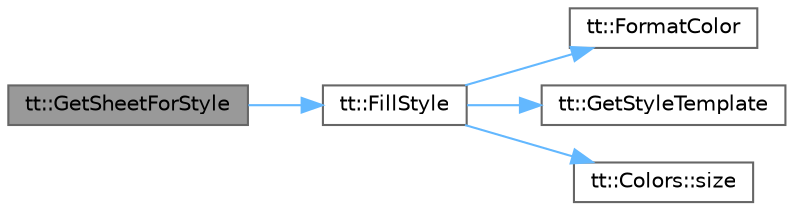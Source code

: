 digraph "tt::GetSheetForStyle"
{
 // LATEX_PDF_SIZE
  bgcolor="transparent";
  edge [fontname=Helvetica,fontsize=10,labelfontname=Helvetica,labelfontsize=10];
  node [fontname=Helvetica,fontsize=10,shape=box,height=0.2,width=0.4];
  rankdir="LR";
  Node1 [id="Node000001",label="tt::GetSheetForStyle",height=0.2,width=0.4,color="gray40", fillcolor="grey60", style="filled", fontcolor="black",tooltip=" "];
  Node1 -> Node2 [id="edge1_Node000001_Node000002",color="steelblue1",style="solid",tooltip=" "];
  Node2 [id="Node000002",label="tt::FillStyle",height=0.2,width=0.4,color="grey40", fillcolor="white", style="filled",URL="$namespacett.html#a59ce3f6ca1931d38f76f22834a054a7b",tooltip=" "];
  Node2 -> Node3 [id="edge2_Node000002_Node000003",color="steelblue1",style="solid",tooltip=" "];
  Node3 [id="Node000003",label="tt::FormatColor",height=0.2,width=0.4,color="grey40", fillcolor="white", style="filled",URL="$namespacett.html#a38d90e88bcbba9f95ffec8dd9dd06c27",tooltip=" "];
  Node2 -> Node4 [id="edge3_Node000002_Node000004",color="steelblue1",style="solid",tooltip=" "];
  Node4 [id="Node000004",label="tt::GetStyleTemplate",height=0.2,width=0.4,color="grey40", fillcolor="white", style="filled",URL="$namespacett.html#a6006a8e85e2f571f45e8376627d0e038",tooltip=" "];
  Node2 -> Node5 [id="edge4_Node000002_Node000005",color="steelblue1",style="solid",tooltip=" "];
  Node5 [id="Node000005",label="tt::Colors::size",height=0.2,width=0.4,color="grey40", fillcolor="white", style="filled",URL="$classtt_1_1_colors.html#ac4398de42f02b020d0154a23a3fb0408",tooltip=" "];
}
